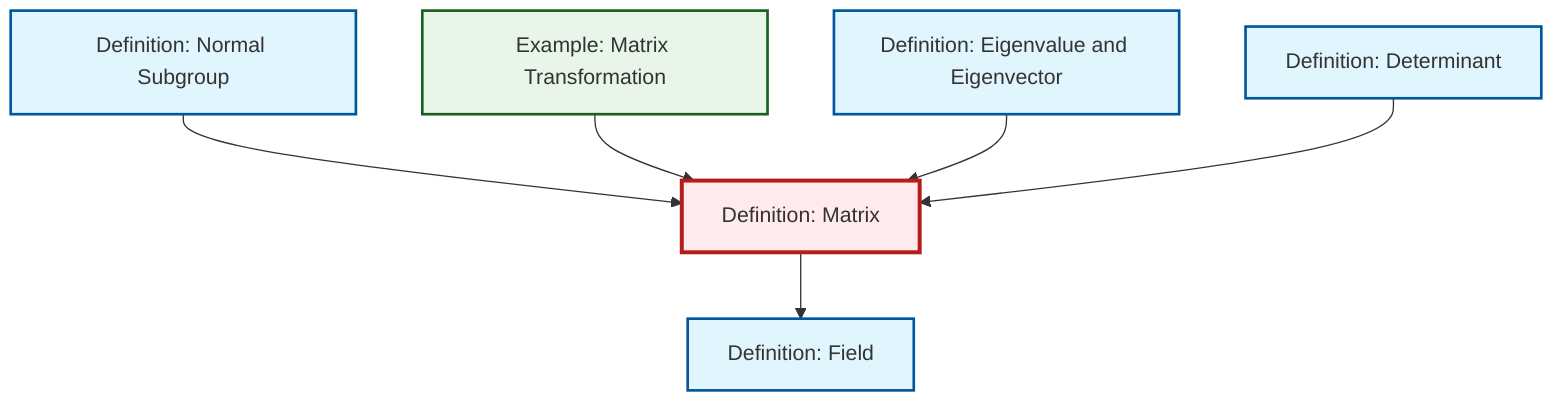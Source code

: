graph TD
    classDef definition fill:#e1f5fe,stroke:#01579b,stroke-width:2px
    classDef theorem fill:#f3e5f5,stroke:#4a148c,stroke-width:2px
    classDef axiom fill:#fff3e0,stroke:#e65100,stroke-width:2px
    classDef example fill:#e8f5e9,stroke:#1b5e20,stroke-width:2px
    classDef current fill:#ffebee,stroke:#b71c1c,stroke-width:3px
    def-field["Definition: Field"]:::definition
    def-determinant["Definition: Determinant"]:::definition
    def-normal-subgroup["Definition: Normal Subgroup"]:::definition
    def-eigenvalue-eigenvector["Definition: Eigenvalue and Eigenvector"]:::definition
    ex-matrix-transformation["Example: Matrix Transformation"]:::example
    def-matrix["Definition: Matrix"]:::definition
    def-normal-subgroup --> def-matrix
    def-matrix --> def-field
    ex-matrix-transformation --> def-matrix
    def-eigenvalue-eigenvector --> def-matrix
    def-determinant --> def-matrix
    class def-matrix current